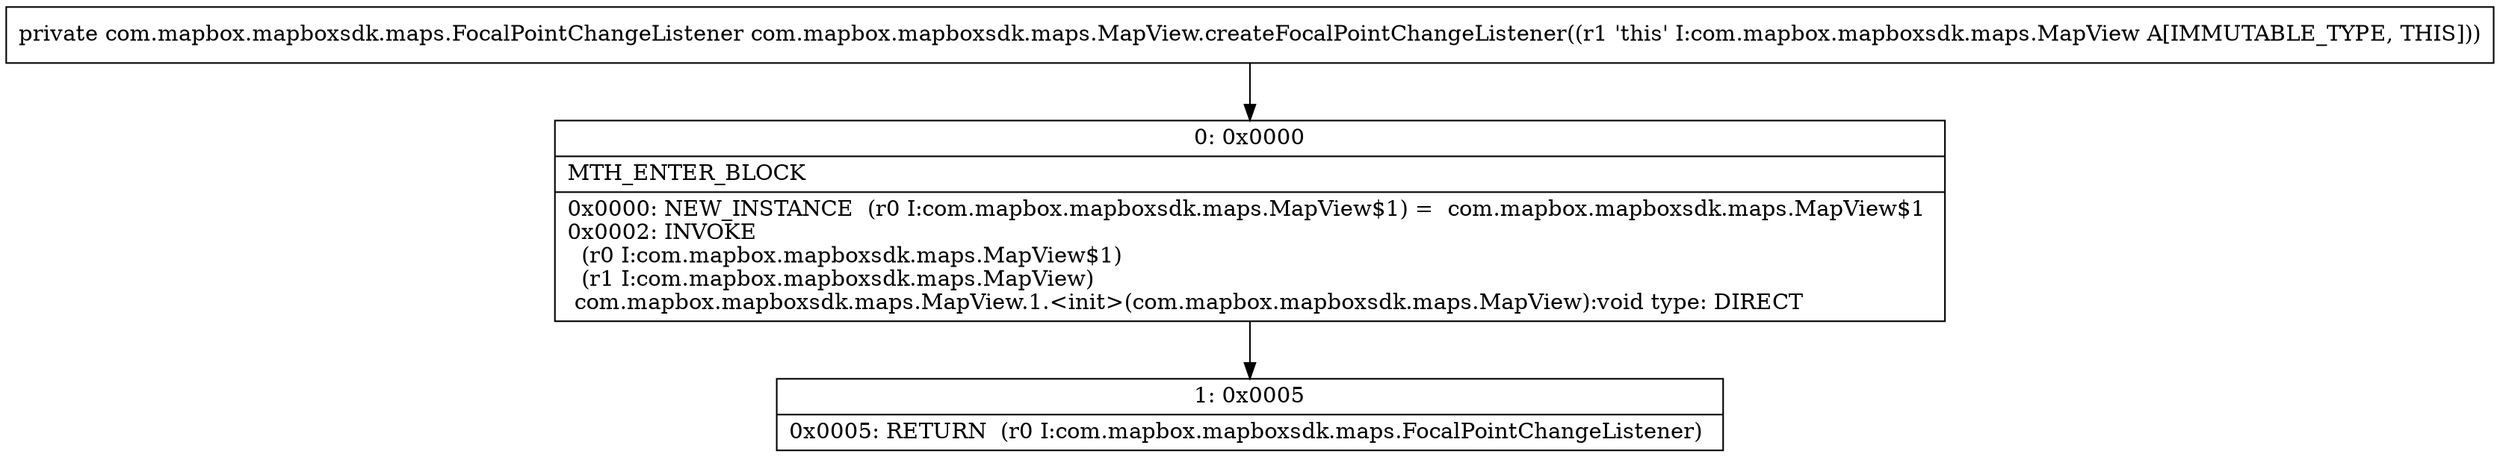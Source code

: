 digraph "CFG forcom.mapbox.mapboxsdk.maps.MapView.createFocalPointChangeListener()Lcom\/mapbox\/mapboxsdk\/maps\/FocalPointChangeListener;" {
Node_0 [shape=record,label="{0\:\ 0x0000|MTH_ENTER_BLOCK\l|0x0000: NEW_INSTANCE  (r0 I:com.mapbox.mapboxsdk.maps.MapView$1) =  com.mapbox.mapboxsdk.maps.MapView$1 \l0x0002: INVOKE  \l  (r0 I:com.mapbox.mapboxsdk.maps.MapView$1)\l  (r1 I:com.mapbox.mapboxsdk.maps.MapView)\l com.mapbox.mapboxsdk.maps.MapView.1.\<init\>(com.mapbox.mapboxsdk.maps.MapView):void type: DIRECT \l}"];
Node_1 [shape=record,label="{1\:\ 0x0005|0x0005: RETURN  (r0 I:com.mapbox.mapboxsdk.maps.FocalPointChangeListener) \l}"];
MethodNode[shape=record,label="{private com.mapbox.mapboxsdk.maps.FocalPointChangeListener com.mapbox.mapboxsdk.maps.MapView.createFocalPointChangeListener((r1 'this' I:com.mapbox.mapboxsdk.maps.MapView A[IMMUTABLE_TYPE, THIS])) }"];
MethodNode -> Node_0;
Node_0 -> Node_1;
}


